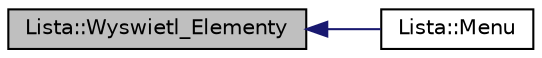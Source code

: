 digraph G
{
  edge [fontname="Helvetica",fontsize="10",labelfontname="Helvetica",labelfontsize="10"];
  node [fontname="Helvetica",fontsize="10",shape=record];
  rankdir="LR";
  Node1 [label="Lista::Wyswietl_Elementy",height=0.2,width=0.4,color="black", fillcolor="grey75", style="filled" fontcolor="black"];
  Node1 -> Node2 [dir="back",color="midnightblue",fontsize="10",style="solid",fontname="Helvetica"];
  Node2 [label="Lista::Menu",height=0.2,width=0.4,color="black", fillcolor="white", style="filled",URL="$class_lista.html#a2921d7ad3ed24e5d0d7d59d5b39c8eb3",tooltip="Funkcja wyswietlajaca Menu klasy Lista. Deklaracja funkcji, ktora wyswietla Menu. Uzytkownik moze wyb..."];
}
